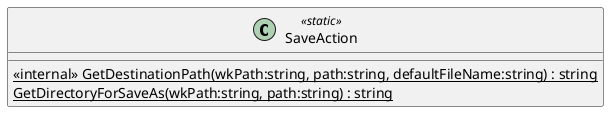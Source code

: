 @startuml
class SaveAction <<static>> {
    <<internal>> {static} GetDestinationPath(wkPath:string, path:string, defaultFileName:string) : string
    {static} GetDirectoryForSaveAs(wkPath:string, path:string) : string
}
@enduml
